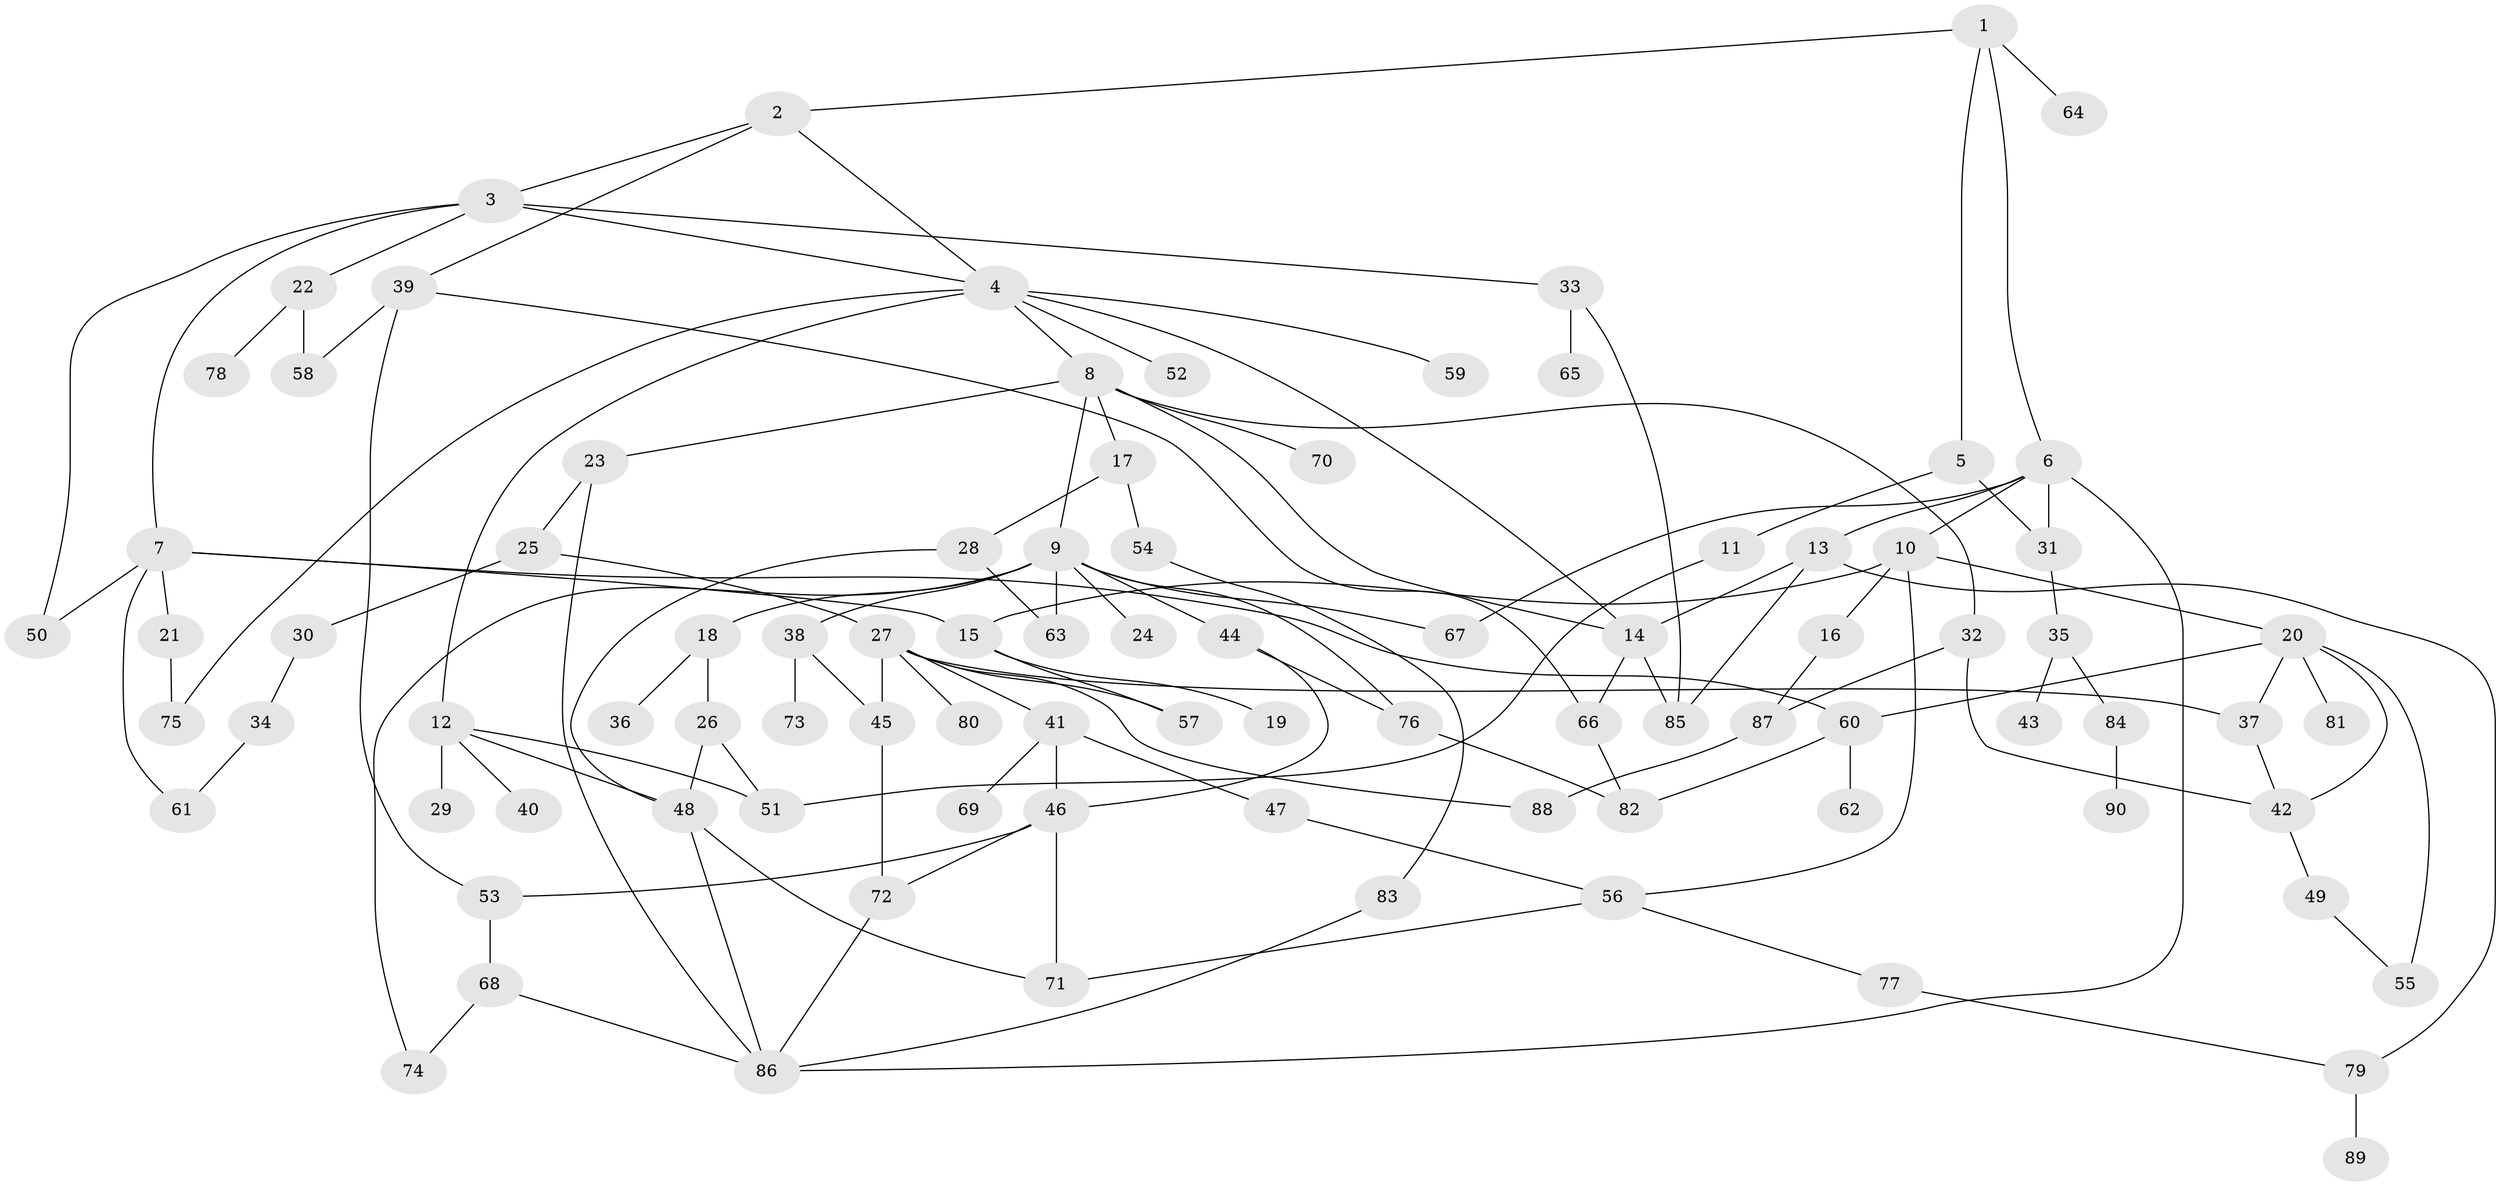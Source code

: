 // Generated by graph-tools (version 1.1) at 2025/13/03/09/25 04:13:28]
// undirected, 90 vertices, 132 edges
graph export_dot {
graph [start="1"]
  node [color=gray90,style=filled];
  1;
  2;
  3;
  4;
  5;
  6;
  7;
  8;
  9;
  10;
  11;
  12;
  13;
  14;
  15;
  16;
  17;
  18;
  19;
  20;
  21;
  22;
  23;
  24;
  25;
  26;
  27;
  28;
  29;
  30;
  31;
  32;
  33;
  34;
  35;
  36;
  37;
  38;
  39;
  40;
  41;
  42;
  43;
  44;
  45;
  46;
  47;
  48;
  49;
  50;
  51;
  52;
  53;
  54;
  55;
  56;
  57;
  58;
  59;
  60;
  61;
  62;
  63;
  64;
  65;
  66;
  67;
  68;
  69;
  70;
  71;
  72;
  73;
  74;
  75;
  76;
  77;
  78;
  79;
  80;
  81;
  82;
  83;
  84;
  85;
  86;
  87;
  88;
  89;
  90;
  1 -- 2;
  1 -- 5;
  1 -- 6;
  1 -- 64;
  2 -- 3;
  2 -- 4;
  2 -- 39;
  3 -- 7;
  3 -- 22;
  3 -- 33;
  3 -- 50;
  3 -- 4;
  4 -- 8;
  4 -- 12;
  4 -- 14;
  4 -- 52;
  4 -- 59;
  4 -- 75;
  5 -- 11;
  5 -- 31;
  6 -- 10;
  6 -- 13;
  6 -- 31;
  6 -- 67;
  6 -- 86;
  7 -- 15;
  7 -- 21;
  7 -- 50;
  7 -- 61;
  7 -- 60;
  8 -- 9;
  8 -- 17;
  8 -- 23;
  8 -- 32;
  8 -- 70;
  8 -- 14;
  9 -- 18;
  9 -- 24;
  9 -- 38;
  9 -- 44;
  9 -- 63;
  9 -- 67;
  9 -- 76;
  9 -- 74;
  10 -- 16;
  10 -- 20;
  10 -- 56;
  10 -- 15;
  11 -- 51;
  12 -- 29;
  12 -- 40;
  12 -- 51;
  12 -- 48;
  13 -- 85;
  13 -- 14;
  13 -- 79;
  14 -- 66;
  14 -- 85;
  15 -- 19;
  15 -- 57;
  16 -- 87;
  17 -- 28;
  17 -- 54;
  18 -- 26;
  18 -- 36;
  20 -- 37;
  20 -- 60;
  20 -- 81;
  20 -- 42;
  20 -- 55;
  21 -- 75;
  22 -- 58;
  22 -- 78;
  23 -- 25;
  23 -- 86;
  25 -- 27;
  25 -- 30;
  26 -- 51;
  26 -- 48;
  27 -- 41;
  27 -- 45;
  27 -- 80;
  27 -- 88;
  27 -- 37;
  27 -- 57;
  28 -- 48;
  28 -- 63;
  30 -- 34;
  31 -- 35;
  32 -- 87;
  32 -- 42;
  33 -- 65;
  33 -- 85;
  34 -- 61;
  35 -- 43;
  35 -- 84;
  37 -- 42;
  38 -- 73;
  38 -- 45;
  39 -- 53;
  39 -- 66;
  39 -- 58;
  41 -- 47;
  41 -- 69;
  41 -- 46;
  42 -- 49;
  44 -- 46;
  44 -- 76;
  45 -- 72;
  46 -- 72;
  46 -- 71;
  46 -- 53;
  47 -- 56;
  48 -- 86;
  48 -- 71;
  49 -- 55;
  53 -- 68;
  54 -- 83;
  56 -- 71;
  56 -- 77;
  60 -- 62;
  60 -- 82;
  66 -- 82;
  68 -- 74;
  68 -- 86;
  72 -- 86;
  76 -- 82;
  77 -- 79;
  79 -- 89;
  83 -- 86;
  84 -- 90;
  87 -- 88;
}
